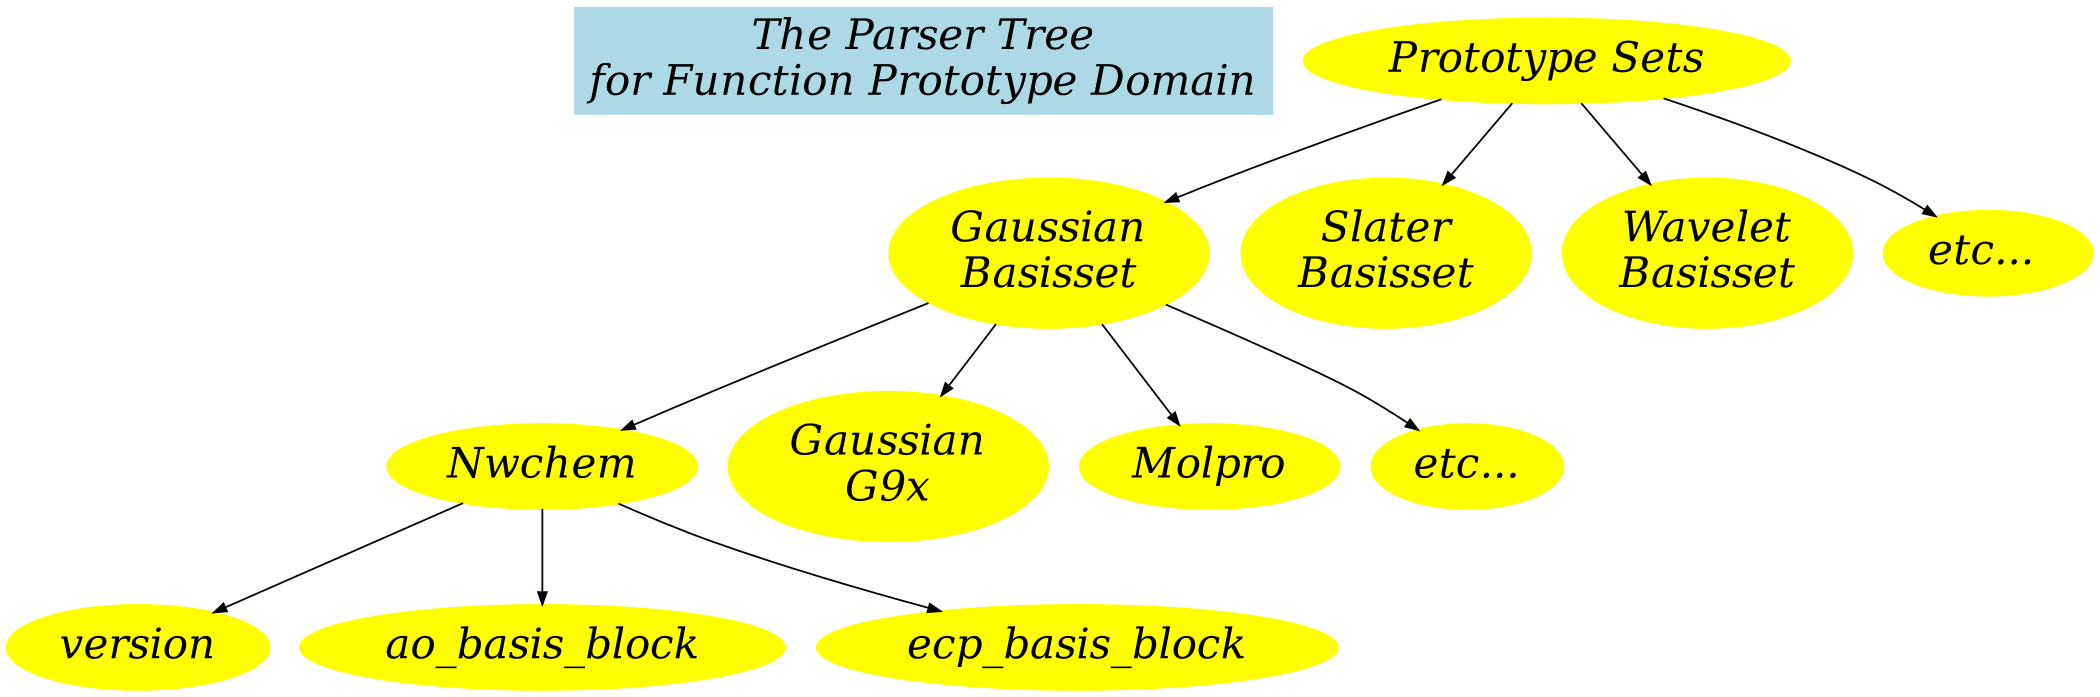 digraph dgn_top_tree {
  size="14,14";
  node [color=yellow, style=filled, fontsize=24, fontname="Palatino-Italic", fontcolor=black];
  edge [fontname = "Bitstream Vera Sans" fontsize = 12 arrowsize="0.7" dir = down];

  Title [label = "The Parser Tree\nfor Function Prototype Domain" shape="record" color=lightblue, style=filled];

  "Prototype Sets" -> { "Gaussian\nBasisset" "Slater\nBasisset" "Wavelet\nBasisset" "etc... "};
  "Gaussian\nBasisset" -> { "Nwchem" "Gaussian\nG9x" "Molpro" "etc..." };
  
   "Nwchem" -> { version ao_basis_block ecp_basis_block };

}
